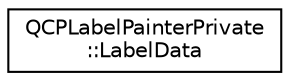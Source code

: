 digraph "Graphical Class Hierarchy"
{
 // LATEX_PDF_SIZE
  edge [fontname="Helvetica",fontsize="10",labelfontname="Helvetica",labelfontsize="10"];
  node [fontname="Helvetica",fontsize="10",shape=record];
  rankdir="LR";
  Node0 [label="QCPLabelPainterPrivate\l::LabelData",height=0.2,width=0.4,color="black", fillcolor="white", style="filled",URL="$structQCPLabelPainterPrivate_1_1LabelData.html",tooltip=" "];
}
